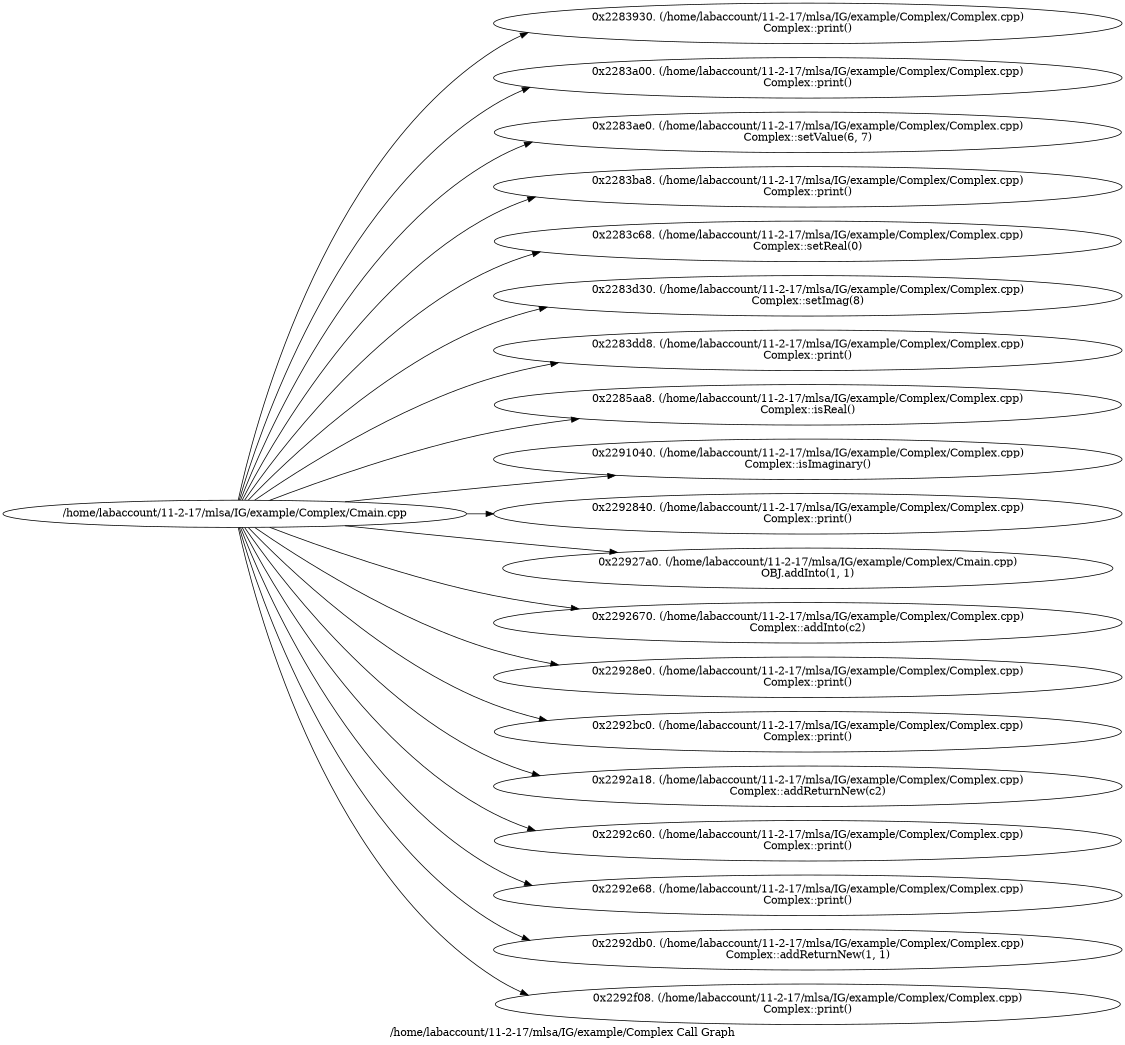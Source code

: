 digraph "/home/labaccount/11-2-17/mlsa/IG/example/Complex Call Graph" {
	graph [dpi=300
		rankdir=LR
		size="7.5, 10"
		label="/home/labaccount/11-2-17/mlsa/IG/example/Complex Call Graph"
	];

	Node0x158039015 [shape=oval, label="/home/labaccount/11-2-17/mlsa/IG/example/Complex/Cmain.cpp"];
	Node0x157570907 [shape=oval, label="0x2283930. (/home/labaccount/11-2-17/mlsa/IG/example/Complex/Complex.cpp)\nComplex::print()"];
	Node0x158039015 -> Node0x157570907;
	Node0x276013988 [shape=oval, label="0x2283a00. (/home/labaccount/11-2-17/mlsa/IG/example/Complex/Complex.cpp)\nComplex::print()"];
	Node0x158039015 -> Node0x276013988;
	Node0x375569297 [shape=oval, label="0x2283ae0. (/home/labaccount/11-2-17/mlsa/IG/example/Complex/Complex.cpp)\nComplex::setValue(6, 7)"];
	Node0x158039015 -> Node0x375569297;
	Node0x173700984 [shape=oval, label="0x2283ba8. (/home/labaccount/11-2-17/mlsa/IG/example/Complex/Complex.cpp)\nComplex::print()"];
	Node0x158039015 -> Node0x173700984;
	Node0x942541782 [shape=oval, label="0x2283c68. (/home/labaccount/11-2-17/mlsa/IG/example/Complex/Complex.cpp)\nComplex::setReal(0)"];
	Node0x158039015 -> Node0x942541782;
	Node0x952372020 [shape=oval, label="0x2283d30. (/home/labaccount/11-2-17/mlsa/IG/example/Complex/Complex.cpp)\nComplex::setImag(8)"];
	Node0x158039015 -> Node0x952372020;
	Node0x556852719 [shape=oval, label="0x2283dd8. (/home/labaccount/11-2-17/mlsa/IG/example/Complex/Complex.cpp)\nComplex::print()"];
	Node0x158039015 -> Node0x556852719;
	Node0x113868550 [shape=oval, label="0x2285aa8. (/home/labaccount/11-2-17/mlsa/IG/example/Complex/Complex.cpp)\nComplex::isReal()"];
	Node0x158039015 -> Node0x113868550;
	Node0x213361077 [shape=oval, label="0x2291040. (/home/labaccount/11-2-17/mlsa/IG/example/Complex/Complex.cpp)\nComplex::isImaginary()"];
	Node0x158039015 -> Node0x213361077;
	Node0x216747084 [shape=oval, label="0x2292840. (/home/labaccount/11-2-17/mlsa/IG/example/Complex/Complex.cpp)\nComplex::print()"];
	Node0x158039015 -> Node0x216747084;
	Node0x296282565 [shape=oval, label="0x22927a0. (/home/labaccount/11-2-17/mlsa/IG/example/Complex/Cmain.cpp)\nOBJ.addInto(1, 1)"];
	Node0x158039015 -> Node0x296282565;
	Node0x400270803 [shape=oval, label="0x2292670. (/home/labaccount/11-2-17/mlsa/IG/example/Complex/Complex.cpp)\nComplex::addInto(c2)"];
	Node0x158039015 -> Node0x400270803;
	Node0x269087688 [shape=oval, label="0x22928e0. (/home/labaccount/11-2-17/mlsa/IG/example/Complex/Complex.cpp)\nComplex::print()"];
	Node0x158039015 -> Node0x269087688;
	Node0x120599680 [shape=oval, label="0x2292bc0. (/home/labaccount/11-2-17/mlsa/IG/example/Complex/Complex.cpp)\nComplex::print()"];
	Node0x158039015 -> Node0x120599680;
	Node0x731248453 [shape=oval, label="0x2292a18. (/home/labaccount/11-2-17/mlsa/IG/example/Complex/Complex.cpp)\nComplex::addReturnNew(c2)"];
	Node0x158039015 -> Node0x731248453;
	Node0x984970800 [shape=oval, label="0x2292c60. (/home/labaccount/11-2-17/mlsa/IG/example/Complex/Complex.cpp)\nComplex::print()"];
	Node0x158039015 -> Node0x984970800;
	Node0x173782389 [shape=oval, label="0x2292e68. (/home/labaccount/11-2-17/mlsa/IG/example/Complex/Complex.cpp)\nComplex::print()"];
	Node0x158039015 -> Node0x173782389;
	Node0x348361823 [shape=oval, label="0x2292db0. (/home/labaccount/11-2-17/mlsa/IG/example/Complex/Complex.cpp)\nComplex::addReturnNew(1, 1)"];
	Node0x158039015 -> Node0x348361823;
	Node0x533176630 [shape=oval, label="0x2292f08. (/home/labaccount/11-2-17/mlsa/IG/example/Complex/Complex.cpp)\nComplex::print()"];
	Node0x158039015 -> Node0x533176630;
}